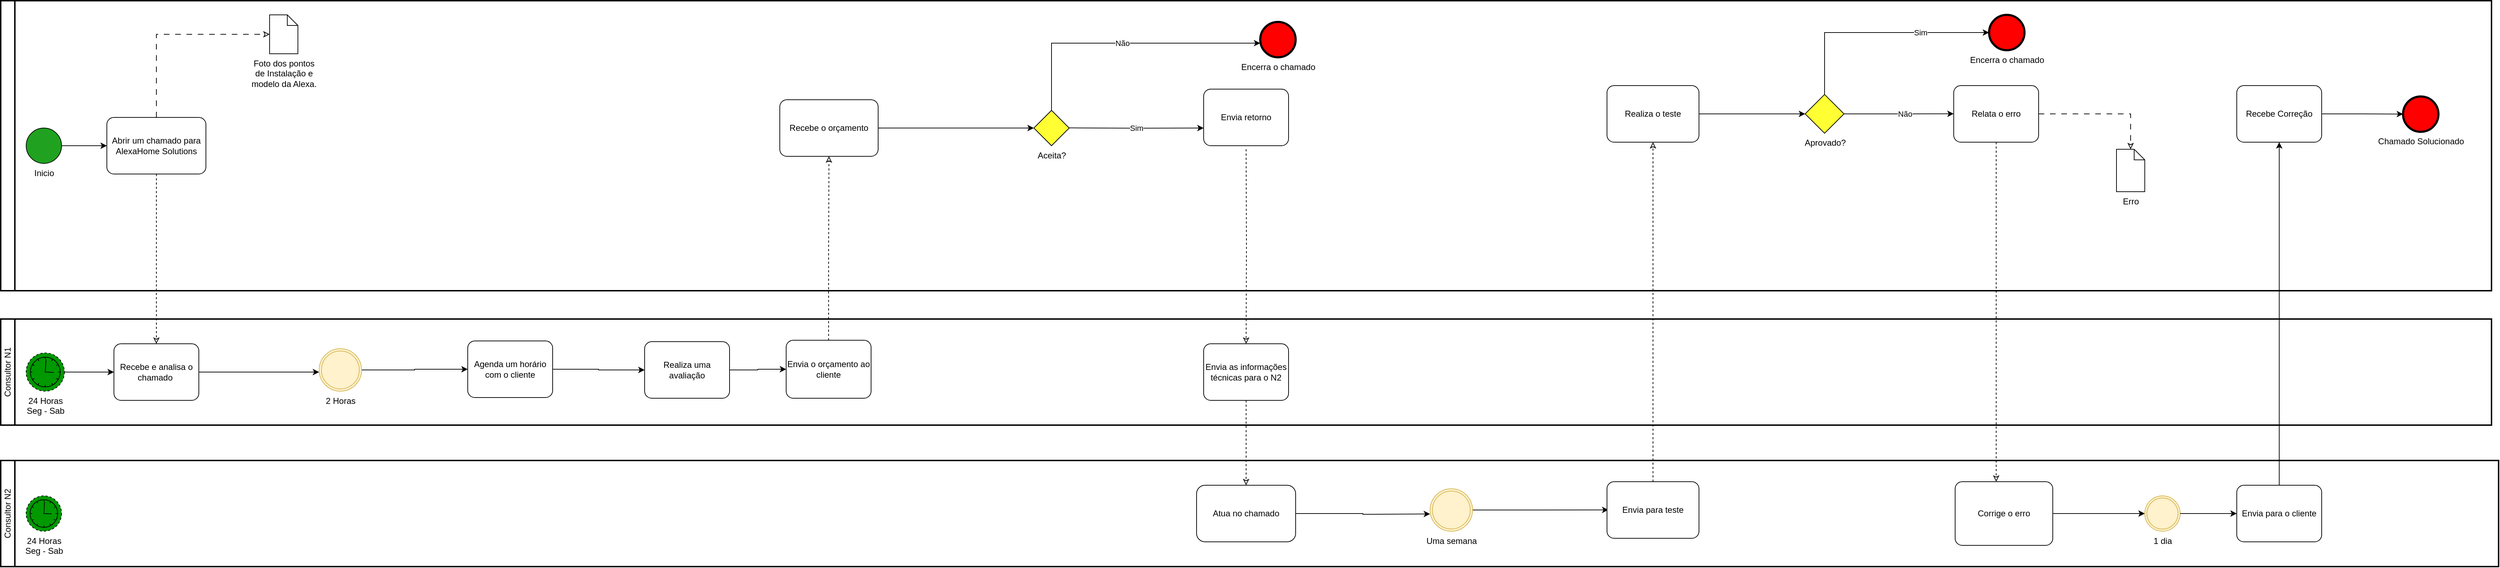 <mxfile version="21.7.1" type="github">
  <diagram id="dTEXwjI3zjgxpmwKODOj" name="Página-1">
    <mxGraphModel dx="2261" dy="782" grid="1" gridSize="10" guides="1" tooltips="1" connect="1" arrows="1" fold="1" page="1" pageScale="1" pageWidth="827" pageHeight="1169" math="0" shadow="0">
      <root>
        <mxCell id="0" />
        <mxCell id="1" parent="0" />
        <mxCell id="0OiSRy_ACkdwuXQ0FnYw-10" value="Consultor N1" style="swimlane;html=1;startSize=20;fontStyle=0;collapsible=0;horizontal=0;swimlaneLine=1;swimlaneFillColor=#ffffff;strokeWidth=2;whiteSpace=wrap;" parent="1" vertex="1">
          <mxGeometry y="470" width="3520" height="150" as="geometry" />
        </mxCell>
        <mxCell id="Pf0Sc6EP7SSTEtSXTeIy-9" style="edgeStyle=orthogonalEdgeStyle;rounded=0;orthogonalLoop=1;jettySize=auto;html=1;entryX=0;entryY=0.5;entryDx=0;entryDy=0;entryPerimeter=0;" parent="0OiSRy_ACkdwuXQ0FnYw-10" source="0OiSRy_ACkdwuXQ0FnYw-17" target="0OiSRy_ACkdwuXQ0FnYw-26" edge="1">
          <mxGeometry relative="1" as="geometry" />
        </mxCell>
        <mxCell id="0OiSRy_ACkdwuXQ0FnYw-17" value="24 Horas&lt;br&gt;Seg - Sab" style="points=[[0.145,0.145,0],[0.5,0,0],[0.855,0.145,0],[1,0.5,0],[0.855,0.855,0],[0.5,1,0],[0.145,0.855,0],[0,0.5,0]];shape=mxgraph.bpmn.event;html=1;verticalLabelPosition=bottom;labelBackgroundColor=#ffffff;verticalAlign=top;align=center;perimeter=ellipsePerimeter;outlineConnect=0;aspect=fixed;outline=eventNonint;symbol=timer;fillColor=#009900;strokeColor=#000000;" parent="0OiSRy_ACkdwuXQ0FnYw-10" vertex="1">
          <mxGeometry x="36" y="48" width="54" height="54" as="geometry" />
        </mxCell>
        <mxCell id="Pf0Sc6EP7SSTEtSXTeIy-8" style="edgeStyle=orthogonalEdgeStyle;rounded=0;orthogonalLoop=1;jettySize=auto;html=1;" parent="0OiSRy_ACkdwuXQ0FnYw-10" source="0OiSRy_ACkdwuXQ0FnYw-26" edge="1">
          <mxGeometry relative="1" as="geometry">
            <mxPoint x="450" y="75" as="targetPoint" />
          </mxGeometry>
        </mxCell>
        <mxCell id="0OiSRy_ACkdwuXQ0FnYw-26" value="Recebe e analisa o chamado&amp;nbsp;" style="points=[[0.25,0,0],[0.5,0,0],[0.75,0,0],[1,0.25,0],[1,0.5,0],[1,0.75,0],[0.75,1,0],[0.5,1,0],[0.25,1,0],[0,0.75,0],[0,0.5,0],[0,0.25,0]];shape=mxgraph.bpmn.task;whiteSpace=wrap;rectStyle=rounded;size=10;html=1;container=1;expand=0;collapsible=0;taskMarker=abstract;" parent="0OiSRy_ACkdwuXQ0FnYw-10" vertex="1">
          <mxGeometry x="160" y="35" width="120" height="80" as="geometry" />
        </mxCell>
        <mxCell id="0OiSRy_ACkdwuXQ0FnYw-31" style="edgeStyle=orthogonalEdgeStyle;rounded=0;orthogonalLoop=1;jettySize=auto;html=1;exitX=1;exitY=0.5;exitDx=0;exitDy=0;exitPerimeter=0;entryX=0;entryY=0.5;entryDx=0;entryDy=0;entryPerimeter=0;" parent="0OiSRy_ACkdwuXQ0FnYw-10" source="0OiSRy_ACkdwuXQ0FnYw-28" target="0OiSRy_ACkdwuXQ0FnYw-32" edge="1">
          <mxGeometry relative="1" as="geometry">
            <mxPoint x="576.0" y="76.862" as="targetPoint" />
          </mxGeometry>
        </mxCell>
        <mxCell id="0OiSRy_ACkdwuXQ0FnYw-28" value="Agenda um horário com o cliente" style="points=[[0.25,0,0],[0.5,0,0],[0.75,0,0],[1,0.25,0],[1,0.5,0],[1,0.75,0],[0.75,1,0],[0.5,1,0],[0.25,1,0],[0,0.75,0],[0,0.5,0],[0,0.25,0]];shape=mxgraph.bpmn.task;whiteSpace=wrap;rectStyle=rounded;size=10;html=1;container=1;expand=0;collapsible=0;taskMarker=abstract;" parent="0OiSRy_ACkdwuXQ0FnYw-10" vertex="1">
          <mxGeometry x="660" y="31" width="120" height="80" as="geometry" />
        </mxCell>
        <mxCell id="0OiSRy_ACkdwuXQ0FnYw-33" style="edgeStyle=orthogonalEdgeStyle;rounded=0;orthogonalLoop=1;jettySize=auto;html=1;exitX=1;exitY=0.5;exitDx=0;exitDy=0;exitPerimeter=0;entryX=0;entryY=0.5;entryDx=0;entryDy=0;entryPerimeter=0;" parent="0OiSRy_ACkdwuXQ0FnYw-10" source="0OiSRy_ACkdwuXQ0FnYw-32" target="0OiSRy_ACkdwuXQ0FnYw-34" edge="1">
          <mxGeometry relative="1" as="geometry">
            <mxPoint x="746" y="77.167" as="targetPoint" />
          </mxGeometry>
        </mxCell>
        <mxCell id="0OiSRy_ACkdwuXQ0FnYw-32" value="Realiza uma avaliação" style="points=[[0.25,0,0],[0.5,0,0],[0.75,0,0],[1,0.25,0],[1,0.5,0],[1,0.75,0],[0.75,1,0],[0.5,1,0],[0.25,1,0],[0,0.75,0],[0,0.5,0],[0,0.25,0]];shape=mxgraph.bpmn.task;whiteSpace=wrap;rectStyle=rounded;size=10;html=1;container=1;expand=0;collapsible=0;taskMarker=abstract;" parent="0OiSRy_ACkdwuXQ0FnYw-10" vertex="1">
          <mxGeometry x="910" y="32" width="120" height="80" as="geometry" />
        </mxCell>
        <mxCell id="0OiSRy_ACkdwuXQ0FnYw-34" value="Envia o orçamento ao cliente" style="points=[[0.25,0,0],[0.5,0,0],[0.75,0,0],[1,0.25,0],[1,0.5,0],[1,0.75,0],[0.75,1,0],[0.5,1,0],[0.25,1,0],[0,0.75,0],[0,0.5,0],[0,0.25,0]];shape=mxgraph.bpmn.task;whiteSpace=wrap;rectStyle=rounded;size=10;html=1;container=1;expand=0;collapsible=0;taskMarker=abstract;" parent="0OiSRy_ACkdwuXQ0FnYw-10" vertex="1">
          <mxGeometry x="1110" y="30" width="120" height="82" as="geometry" />
        </mxCell>
        <mxCell id="0OiSRy_ACkdwuXQ0FnYw-51" value="Envia as informações técnicas para o N2" style="points=[[0.25,0,0],[0.5,0,0],[0.75,0,0],[1,0.25,0],[1,0.5,0],[1,0.75,0],[0.75,1,0],[0.5,1,0],[0.25,1,0],[0,0.75,0],[0,0.5,0],[0,0.25,0]];shape=mxgraph.bpmn.task;whiteSpace=wrap;rectStyle=rounded;size=10;html=1;container=1;expand=0;collapsible=0;taskMarker=abstract;" parent="0OiSRy_ACkdwuXQ0FnYw-10" vertex="1">
          <mxGeometry x="1700" y="35" width="120" height="80" as="geometry" />
        </mxCell>
        <mxCell id="Pf0Sc6EP7SSTEtSXTeIy-10" style="edgeStyle=orthogonalEdgeStyle;rounded=0;orthogonalLoop=1;jettySize=auto;html=1;entryX=0;entryY=0.5;entryDx=0;entryDy=0;entryPerimeter=0;" parent="0OiSRy_ACkdwuXQ0FnYw-10" source="0OiSRy_ACkdwuXQ0FnYw-29" target="0OiSRy_ACkdwuXQ0FnYw-28" edge="1">
          <mxGeometry relative="1" as="geometry" />
        </mxCell>
        <mxCell id="0OiSRy_ACkdwuXQ0FnYw-29" value="2 Horas" style="points=[[0.145,0.145,0],[0.5,0,0],[0.855,0.145,0],[1,0.5,0],[0.855,0.855,0],[0.5,1,0],[0.145,0.855,0],[0,0.5,0]];shape=mxgraph.bpmn.event;html=1;verticalLabelPosition=bottom;labelBackgroundColor=#ffffff;verticalAlign=top;align=center;perimeter=ellipsePerimeter;outlineConnect=0;aspect=fixed;outline=throwing;symbol=general;fillColor=#fff2cc;strokeColor=#d6b656;" parent="0OiSRy_ACkdwuXQ0FnYw-10" vertex="1">
          <mxGeometry x="450" y="42" width="60" height="60" as="geometry" />
        </mxCell>
        <mxCell id="0OiSRy_ACkdwuXQ0FnYw-19" value="" style="swimlane;html=1;startSize=20;fontStyle=0;collapsible=0;horizontal=0;swimlaneLine=1;swimlaneFillColor=#ffffff;strokeWidth=2;whiteSpace=wrap;" parent="1" vertex="1">
          <mxGeometry y="20" width="3520" height="410" as="geometry" />
        </mxCell>
        <mxCell id="0OiSRy_ACkdwuXQ0FnYw-58" style="edgeStyle=orthogonalEdgeStyle;rounded=0;orthogonalLoop=1;jettySize=auto;html=1;exitX=1;exitY=0.5;exitDx=0;exitDy=0;exitPerimeter=0;" parent="0OiSRy_ACkdwuXQ0FnYw-19" source="0OiSRy_ACkdwuXQ0FnYw-20" edge="1">
          <mxGeometry relative="1" as="geometry">
            <mxPoint x="85.941" y="205.118" as="targetPoint" />
          </mxGeometry>
        </mxCell>
        <mxCell id="0OiSRy_ACkdwuXQ0FnYw-59" style="edgeStyle=orthogonalEdgeStyle;rounded=0;orthogonalLoop=1;jettySize=auto;html=1;exitX=1;exitY=0.5;exitDx=0;exitDy=0;exitPerimeter=0;entryX=0;entryY=0.5;entryDx=0;entryDy=0;entryPerimeter=0;" parent="0OiSRy_ACkdwuXQ0FnYw-19" source="0OiSRy_ACkdwuXQ0FnYw-20" target="0OiSRy_ACkdwuXQ0FnYw-22" edge="1">
          <mxGeometry relative="1" as="geometry" />
        </mxCell>
        <mxCell id="0OiSRy_ACkdwuXQ0FnYw-20" value="Inicio" style="points=[[0.145,0.145,0],[0.5,0,0],[0.855,0.145,0],[1,0.5,0],[0.855,0.855,0],[0.5,1,0],[0.145,0.855,0],[0,0.5,0]];shape=mxgraph.bpmn.event;html=1;verticalLabelPosition=bottom;labelBackgroundColor=#ffffff;verticalAlign=top;align=center;perimeter=ellipsePerimeter;outlineConnect=0;aspect=fixed;outline=standard;symbol=general;fillColor=#20a220;" parent="0OiSRy_ACkdwuXQ0FnYw-19" vertex="1">
          <mxGeometry x="36" y="180" width="50" height="50" as="geometry" />
        </mxCell>
        <mxCell id="0OiSRy_ACkdwuXQ0FnYw-25" style="edgeStyle=orthogonalEdgeStyle;rounded=0;orthogonalLoop=1;jettySize=auto;html=1;exitX=0.5;exitY=1;exitDx=0;exitDy=0;exitPerimeter=0;dashed=1;" parent="0OiSRy_ACkdwuXQ0FnYw-19" source="0OiSRy_ACkdwuXQ0FnYw-22" edge="1">
          <mxGeometry relative="1" as="geometry">
            <mxPoint x="206" y="170" as="targetPoint" />
            <Array as="points">
              <mxPoint x="186" y="170" />
            </Array>
          </mxGeometry>
        </mxCell>
        <mxCell id="Pf0Sc6EP7SSTEtSXTeIy-1" style="edgeStyle=orthogonalEdgeStyle;rounded=0;orthogonalLoop=1;jettySize=auto;html=1;exitX=0.5;exitY=0;exitDx=0;exitDy=0;exitPerimeter=0;entryX=0;entryY=0.5;entryDx=0;entryDy=0;entryPerimeter=0;endArrow=classic;endFill=0;dashed=1;dashPattern=8 8;" parent="0OiSRy_ACkdwuXQ0FnYw-19" source="0OiSRy_ACkdwuXQ0FnYw-22" target="0OiSRy_ACkdwuXQ0FnYw-24" edge="1">
          <mxGeometry relative="1" as="geometry" />
        </mxCell>
        <mxCell id="0OiSRy_ACkdwuXQ0FnYw-22" value="Abrir um chamado para AlexaHome Solutions" style="points=[[0.25,0,0],[0.5,0,0],[0.75,0,0],[1,0.25,0],[1,0.5,0],[1,0.75,0],[0.75,1,0],[0.5,1,0],[0.25,1,0],[0,0.75,0],[0,0.5,0],[0,0.25,0]];shape=mxgraph.bpmn.task;whiteSpace=wrap;rectStyle=rounded;size=10;html=1;container=1;expand=0;collapsible=0;taskMarker=abstract;" parent="0OiSRy_ACkdwuXQ0FnYw-19" vertex="1">
          <mxGeometry x="150" y="165" width="140" height="80" as="geometry" />
        </mxCell>
        <mxCell id="0OiSRy_ACkdwuXQ0FnYw-24" value="Foto dos pontos&lt;br&gt;de Instalação e&lt;br&gt;modelo da Alexa." style="shape=mxgraph.bpmn.data;labelPosition=center;verticalLabelPosition=bottom;align=center;verticalAlign=top;size=15;html=1;" parent="0OiSRy_ACkdwuXQ0FnYw-19" vertex="1">
          <mxGeometry x="380" y="20" width="40" height="55" as="geometry" />
        </mxCell>
        <mxCell id="Pf0Sc6EP7SSTEtSXTeIy-13" style="edgeStyle=orthogonalEdgeStyle;rounded=0;orthogonalLoop=1;jettySize=auto;html=1;" parent="0OiSRy_ACkdwuXQ0FnYw-19" source="0OiSRy_ACkdwuXQ0FnYw-36" edge="1">
          <mxGeometry relative="1" as="geometry">
            <mxPoint x="1460" y="180.0" as="targetPoint" />
          </mxGeometry>
        </mxCell>
        <mxCell id="0OiSRy_ACkdwuXQ0FnYw-36" value="Recebe o orçamento" style="points=[[0.25,0,0],[0.5,0,0],[0.75,0,0],[1,0.25,0],[1,0.5,0],[1,0.75,0],[0.75,1,0],[0.5,1,0],[0.25,1,0],[0,0.75,0],[0,0.5,0],[0,0.25,0]];shape=mxgraph.bpmn.task;whiteSpace=wrap;rectStyle=rounded;size=10;html=1;container=1;expand=0;collapsible=0;taskMarker=abstract;" parent="0OiSRy_ACkdwuXQ0FnYw-19" vertex="1">
          <mxGeometry x="1101" y="140" width="139" height="80" as="geometry" />
        </mxCell>
        <mxCell id="0OiSRy_ACkdwuXQ0FnYw-44" value="Sim" style="edgeStyle=orthogonalEdgeStyle;rounded=0;orthogonalLoop=1;jettySize=auto;html=1;exitX=1;exitY=0.5;exitDx=0;exitDy=0;exitPerimeter=0;" parent="0OiSRy_ACkdwuXQ0FnYw-19" edge="1">
          <mxGeometry relative="1" as="geometry">
            <mxPoint x="1700" y="180.0" as="targetPoint" />
            <mxPoint x="1510.0" y="179.75" as="sourcePoint" />
          </mxGeometry>
        </mxCell>
        <mxCell id="Pf0Sc6EP7SSTEtSXTeIy-15" value="Não" style="edgeStyle=orthogonalEdgeStyle;rounded=0;orthogonalLoop=1;jettySize=auto;html=1;" parent="0OiSRy_ACkdwuXQ0FnYw-19" source="0OiSRy_ACkdwuXQ0FnYw-41" edge="1">
          <mxGeometry relative="1" as="geometry">
            <mxPoint x="1780" y="60" as="targetPoint" />
            <Array as="points">
              <mxPoint x="1485" y="60" />
            </Array>
          </mxGeometry>
        </mxCell>
        <mxCell id="0OiSRy_ACkdwuXQ0FnYw-41" value="Aceita?" style="points=[[0.25,0.25,0],[0.5,0,0],[0.75,0.25,0],[1,0.5,0],[0.75,0.75,0],[0.5,1,0],[0.25,0.75,0],[0,0.5,0]];shape=mxgraph.bpmn.gateway2;html=1;verticalLabelPosition=bottom;labelBackgroundColor=#ffffff;verticalAlign=top;align=center;perimeter=rhombusPerimeter;outlineConnect=0;outline=none;symbol=none;fillColor=#FFFF33;" parent="0OiSRy_ACkdwuXQ0FnYw-19" vertex="1">
          <mxGeometry x="1460" y="155" width="50" height="50" as="geometry" />
        </mxCell>
        <mxCell id="0OiSRy_ACkdwuXQ0FnYw-45" value="Encerra o chamado" style="points=[[0.145,0.145,0],[0.5,0,0],[0.855,0.145,0],[1,0.5,0],[0.855,0.855,0],[0.5,1,0],[0.145,0.855,0],[0,0.5,0]];shape=mxgraph.bpmn.event;html=1;verticalLabelPosition=bottom;labelBackgroundColor=#ffffff;verticalAlign=top;align=center;perimeter=ellipsePerimeter;outlineConnect=0;aspect=fixed;outline=end;symbol=terminate2;fillColor=#FF0000;" parent="0OiSRy_ACkdwuXQ0FnYw-19" vertex="1">
          <mxGeometry x="1780" y="30" width="50" height="50" as="geometry" />
        </mxCell>
        <mxCell id="Pf0Sc6EP7SSTEtSXTeIy-36" value="Realiza o teste" style="points=[[0.25,0,0],[0.5,0,0],[0.75,0,0],[1,0.25,0],[1,0.5,0],[1,0.75,0],[0.75,1,0],[0.5,1,0],[0.25,1,0],[0,0.75,0],[0,0.5,0],[0,0.25,0]];shape=mxgraph.bpmn.task;whiteSpace=wrap;rectStyle=rounded;size=10;html=1;container=1;expand=0;collapsible=0;taskMarker=abstract;" parent="0OiSRy_ACkdwuXQ0FnYw-19" vertex="1">
          <mxGeometry x="2270" y="120" width="130" height="80" as="geometry" />
        </mxCell>
        <mxCell id="Pf0Sc6EP7SSTEtSXTeIy-37" value="Envia retorno" style="points=[[0.25,0,0],[0.5,0,0],[0.75,0,0],[1,0.25,0],[1,0.5,0],[1,0.75,0],[0.75,1,0],[0.5,1,0],[0.25,1,0],[0,0.75,0],[0,0.5,0],[0,0.25,0]];shape=mxgraph.bpmn.task;whiteSpace=wrap;rectStyle=rounded;size=10;html=1;container=1;expand=0;collapsible=0;taskMarker=abstract;" parent="0OiSRy_ACkdwuXQ0FnYw-19" vertex="1">
          <mxGeometry x="1700" y="125" width="120" height="80" as="geometry" />
        </mxCell>
        <mxCell id="Pf0Sc6EP7SSTEtSXTeIy-40" style="edgeStyle=orthogonalEdgeStyle;rounded=0;orthogonalLoop=1;jettySize=auto;html=1;entryX=0;entryY=0.5;entryDx=0;entryDy=0;entryPerimeter=0;" parent="0OiSRy_ACkdwuXQ0FnYw-19" source="Pf0Sc6EP7SSTEtSXTeIy-39" target="Pf0Sc6EP7SSTEtSXTeIy-43" edge="1">
          <mxGeometry relative="1" as="geometry">
            <mxPoint x="2760" y="80" as="targetPoint" />
            <Array as="points">
              <mxPoint x="2577" y="45" />
            </Array>
          </mxGeometry>
        </mxCell>
        <mxCell id="Pf0Sc6EP7SSTEtSXTeIy-41" value="Sim" style="edgeLabel;html=1;align=center;verticalAlign=middle;resizable=0;points=[];" parent="Pf0Sc6EP7SSTEtSXTeIy-40" vertex="1" connectable="0">
          <mxGeometry x="0.39" relative="1" as="geometry">
            <mxPoint as="offset" />
          </mxGeometry>
        </mxCell>
        <mxCell id="Pf0Sc6EP7SSTEtSXTeIy-48" style="edgeStyle=orthogonalEdgeStyle;rounded=0;orthogonalLoop=1;jettySize=auto;html=1;exitX=1;exitY=0.5;exitDx=0;exitDy=0;exitPerimeter=0;" parent="0OiSRy_ACkdwuXQ0FnYw-19" source="Pf0Sc6EP7SSTEtSXTeIy-39" edge="1">
          <mxGeometry relative="1" as="geometry">
            <mxPoint x="2760" y="159.857" as="targetPoint" />
          </mxGeometry>
        </mxCell>
        <mxCell id="Pf0Sc6EP7SSTEtSXTeIy-49" value="Não" style="edgeLabel;html=1;align=center;verticalAlign=middle;resizable=0;points=[];" parent="Pf0Sc6EP7SSTEtSXTeIy-48" vertex="1" connectable="0">
          <mxGeometry x="0.104" y="1" relative="1" as="geometry">
            <mxPoint as="offset" />
          </mxGeometry>
        </mxCell>
        <mxCell id="Pf0Sc6EP7SSTEtSXTeIy-39" value="Aprovado?" style="points=[[0.25,0.25,0],[0.5,0,0],[0.75,0.25,0],[1,0.5,0],[0.75,0.75,0],[0.5,1,0],[0.25,0.75,0],[0,0.5,0]];shape=mxgraph.bpmn.gateway2;html=1;verticalLabelPosition=bottom;labelBackgroundColor=#ffffff;verticalAlign=top;align=center;perimeter=rhombusPerimeter;outlineConnect=0;outline=none;symbol=none;fillColor=#FFFF33;" parent="0OiSRy_ACkdwuXQ0FnYw-19" vertex="1">
          <mxGeometry x="2550" y="132.57" width="55" height="54.86" as="geometry" />
        </mxCell>
        <mxCell id="Pf0Sc6EP7SSTEtSXTeIy-38" style="edgeStyle=orthogonalEdgeStyle;rounded=0;orthogonalLoop=1;jettySize=auto;html=1;exitX=1;exitY=0.5;exitDx=0;exitDy=0;exitPerimeter=0;" parent="0OiSRy_ACkdwuXQ0FnYw-19" source="Pf0Sc6EP7SSTEtSXTeIy-36" target="Pf0Sc6EP7SSTEtSXTeIy-39" edge="1">
          <mxGeometry relative="1" as="geometry">
            <mxPoint x="2570" y="159.857" as="targetPoint" />
          </mxGeometry>
        </mxCell>
        <mxCell id="Pf0Sc6EP7SSTEtSXTeIy-43" value="Encerra o chamado" style="points=[[0.145,0.145,0],[0.5,0,0],[0.855,0.145,0],[1,0.5,0],[0.855,0.855,0],[0.5,1,0],[0.145,0.855,0],[0,0.5,0]];shape=mxgraph.bpmn.event;html=1;verticalLabelPosition=bottom;labelBackgroundColor=#ffffff;verticalAlign=top;align=center;perimeter=ellipsePerimeter;outlineConnect=0;aspect=fixed;outline=end;symbol=terminate2;fillColor=#FF0000;" parent="0OiSRy_ACkdwuXQ0FnYw-19" vertex="1">
          <mxGeometry x="2810" y="20" width="50" height="50" as="geometry" />
        </mxCell>
        <mxCell id="Pf0Sc6EP7SSTEtSXTeIy-60" style="edgeStyle=orthogonalEdgeStyle;rounded=0;orthogonalLoop=1;jettySize=auto;html=1;exitX=1;exitY=0.5;exitDx=0;exitDy=0;exitPerimeter=0;dashed=1;dashPattern=8 8;endArrow=classic;endFill=0;" parent="0OiSRy_ACkdwuXQ0FnYw-19" source="Pf0Sc6EP7SSTEtSXTeIy-50" target="Pf0Sc6EP7SSTEtSXTeIy-59" edge="1">
          <mxGeometry relative="1" as="geometry" />
        </mxCell>
        <mxCell id="Pf0Sc6EP7SSTEtSXTeIy-50" value="Relata o erro" style="points=[[0.25,0,0],[0.5,0,0],[0.75,0,0],[1,0.25,0],[1,0.5,0],[1,0.75,0],[0.75,1,0],[0.5,1,0],[0.25,1,0],[0,0.75,0],[0,0.5,0],[0,0.25,0]];shape=mxgraph.bpmn.task;whiteSpace=wrap;rectStyle=rounded;size=10;html=1;container=1;expand=0;collapsible=0;taskMarker=abstract;" parent="0OiSRy_ACkdwuXQ0FnYw-19" vertex="1">
          <mxGeometry x="2760" y="120" width="120" height="80" as="geometry" />
        </mxCell>
        <mxCell id="Pf0Sc6EP7SSTEtSXTeIy-59" value="Erro" style="shape=mxgraph.bpmn.data;labelPosition=center;verticalLabelPosition=bottom;align=center;verticalAlign=top;size=15;html=1;" parent="0OiSRy_ACkdwuXQ0FnYw-19" vertex="1">
          <mxGeometry x="2990" y="210" width="40" height="60" as="geometry" />
        </mxCell>
        <mxCell id="Pf0Sc6EP7SSTEtSXTeIy-65" value="Recebe Correção" style="points=[[0.25,0,0],[0.5,0,0],[0.75,0,0],[1,0.25,0],[1,0.5,0],[1,0.75,0],[0.75,1,0],[0.5,1,0],[0.25,1,0],[0,0.75,0],[0,0.5,0],[0,0.25,0]];shape=mxgraph.bpmn.task;whiteSpace=wrap;rectStyle=rounded;size=10;html=1;container=1;expand=0;collapsible=0;taskMarker=abstract;" parent="0OiSRy_ACkdwuXQ0FnYw-19" vertex="1">
          <mxGeometry x="3159.997" y="120" width="120" height="80" as="geometry" />
        </mxCell>
        <mxCell id="0OiSRy_ACkdwuXQ0FnYw-16" value="Consultor N2" style="swimlane;html=1;startSize=20;fontStyle=0;collapsible=0;horizontal=0;swimlaneLine=1;swimlaneFillColor=#ffffff;strokeWidth=2;whiteSpace=wrap;strokeColor=#000000;" parent="1" vertex="1">
          <mxGeometry y="670" width="3530" height="150" as="geometry" />
        </mxCell>
        <mxCell id="0OiSRy_ACkdwuXQ0FnYw-18" value="24 Horas&lt;br&gt;Seg - Sab" style="points=[[0.145,0.145,0],[0.5,0,0],[0.855,0.145,0],[1,0.5,0],[0.855,0.855,0],[0.5,1,0],[0.145,0.855,0],[0,0.5,0]];shape=mxgraph.bpmn.event;html=1;verticalLabelPosition=bottom;labelBackgroundColor=#ffffff;verticalAlign=top;align=center;perimeter=ellipsePerimeter;outlineConnect=0;aspect=fixed;outline=eventNonint;symbol=timer;fillColor=#009900;" parent="0OiSRy_ACkdwuXQ0FnYw-16" vertex="1">
          <mxGeometry x="36" y="50" width="50" height="50" as="geometry" />
        </mxCell>
        <mxCell id="Pf0Sc6EP7SSTEtSXTeIy-31" style="edgeStyle=orthogonalEdgeStyle;rounded=0;orthogonalLoop=1;jettySize=auto;html=1;exitX=1;exitY=0.5;exitDx=0;exitDy=0;" parent="0OiSRy_ACkdwuXQ0FnYw-16" source="Pf0Sc6EP7SSTEtSXTeIy-20" edge="1">
          <mxGeometry relative="1" as="geometry">
            <mxPoint x="2020" y="75.571" as="targetPoint" />
          </mxGeometry>
        </mxCell>
        <mxCell id="Pf0Sc6EP7SSTEtSXTeIy-20" value="Atua no chamado" style="rounded=1;whiteSpace=wrap;html=1;" parent="0OiSRy_ACkdwuXQ0FnYw-16" vertex="1">
          <mxGeometry x="1690" y="35" width="140" height="80" as="geometry" />
        </mxCell>
        <mxCell id="Pf0Sc6EP7SSTEtSXTeIy-34" style="edgeStyle=orthogonalEdgeStyle;rounded=0;orthogonalLoop=1;jettySize=auto;html=1;exitX=1;exitY=0.5;exitDx=0;exitDy=0;exitPerimeter=0;" parent="0OiSRy_ACkdwuXQ0FnYw-16" source="Pf0Sc6EP7SSTEtSXTeIy-24" edge="1">
          <mxGeometry relative="1" as="geometry">
            <mxPoint x="2272" y="69.857" as="targetPoint" />
          </mxGeometry>
        </mxCell>
        <mxCell id="Pf0Sc6EP7SSTEtSXTeIy-24" value="Uma semana" style="points=[[0.145,0.145,0],[0.5,0,0],[0.855,0.145,0],[1,0.5,0],[0.855,0.855,0],[0.5,1,0],[0.145,0.855,0],[0,0.5,0]];shape=mxgraph.bpmn.event;html=1;verticalLabelPosition=bottom;labelBackgroundColor=#ffffff;verticalAlign=top;align=center;perimeter=ellipsePerimeter;outlineConnect=0;aspect=fixed;outline=throwing;symbol=general;fillColor=#fff2cc;strokeColor=#d6b656;" parent="0OiSRy_ACkdwuXQ0FnYw-16" vertex="1">
          <mxGeometry x="2020" y="40" width="60" height="60" as="geometry" />
        </mxCell>
        <mxCell id="Pf0Sc6EP7SSTEtSXTeIy-27" value="Envia para teste" style="points=[[0.25,0,0],[0.5,0,0],[0.75,0,0],[1,0.25,0],[1,0.5,0],[1,0.75,0],[0.75,1,0],[0.5,1,0],[0.25,1,0],[0,0.75,0],[0,0.5,0],[0,0.25,0]];shape=mxgraph.bpmn.task;whiteSpace=wrap;rectStyle=rounded;size=10;html=1;container=1;expand=0;collapsible=0;taskMarker=abstract;" parent="0OiSRy_ACkdwuXQ0FnYw-16" vertex="1">
          <mxGeometry x="2270" y="30" width="130" height="80" as="geometry" />
        </mxCell>
        <mxCell id="Pf0Sc6EP7SSTEtSXTeIy-52" value="Corrige o erro" style="points=[[0.25,0,0],[0.5,0,0],[0.75,0,0],[1,0.25,0],[1,0.5,0],[1,0.75,0],[0.75,1,0],[0.5,1,0],[0.25,1,0],[0,0.75,0],[0,0.5,0],[0,0.25,0]];shape=mxgraph.bpmn.task;whiteSpace=wrap;rectStyle=rounded;size=10;html=1;container=1;expand=0;collapsible=0;taskMarker=abstract;" parent="0OiSRy_ACkdwuXQ0FnYw-16" vertex="1">
          <mxGeometry x="2762" y="30" width="138" height="90" as="geometry" />
        </mxCell>
        <mxCell id="Pf0Sc6EP7SSTEtSXTeIy-57" value="Envia para o cliente" style="points=[[0.25,0,0],[0.5,0,0],[0.75,0,0],[1,0.25,0],[1,0.5,0],[1,0.75,0],[0.75,1,0],[0.5,1,0],[0.25,1,0],[0,0.75,0],[0,0.5,0],[0,0.25,0]];shape=mxgraph.bpmn.task;whiteSpace=wrap;rectStyle=rounded;size=10;html=1;container=1;expand=0;collapsible=0;taskMarker=abstract;" parent="0OiSRy_ACkdwuXQ0FnYw-16" vertex="1">
          <mxGeometry x="3160" y="35.001" width="120" height="80" as="geometry" />
        </mxCell>
        <mxCell id="Pf0Sc6EP7SSTEtSXTeIy-55" value="1 dia" style="points=[[0.145,0.145,0],[0.5,0,0],[0.855,0.145,0],[1,0.5,0],[0.855,0.855,0],[0.5,1,0],[0.145,0.855,0],[0,0.5,0]];shape=mxgraph.bpmn.event;html=1;verticalLabelPosition=bottom;labelBackgroundColor=#ffffff;verticalAlign=top;align=center;perimeter=ellipsePerimeter;outlineConnect=0;aspect=fixed;outline=throwing;symbol=general;fillColor=#fff2cc;strokeColor=#d6b656;" parent="0OiSRy_ACkdwuXQ0FnYw-16" vertex="1">
          <mxGeometry x="3030" y="50.001" width="50" height="50" as="geometry" />
        </mxCell>
        <mxCell id="Pf0Sc6EP7SSTEtSXTeIy-54" style="edgeStyle=orthogonalEdgeStyle;rounded=0;orthogonalLoop=1;jettySize=auto;html=1;exitX=1;exitY=0.5;exitDx=0;exitDy=0;exitPerimeter=0;" parent="0OiSRy_ACkdwuXQ0FnYw-16" source="Pf0Sc6EP7SSTEtSXTeIy-52" target="Pf0Sc6EP7SSTEtSXTeIy-55" edge="1">
          <mxGeometry relative="1" as="geometry">
            <mxPoint x="2980" y="75.571" as="targetPoint" />
          </mxGeometry>
        </mxCell>
        <mxCell id="Pf0Sc6EP7SSTEtSXTeIy-56" style="edgeStyle=orthogonalEdgeStyle;rounded=0;orthogonalLoop=1;jettySize=auto;html=1;exitX=1;exitY=0.5;exitDx=0;exitDy=0;exitPerimeter=0;" parent="0OiSRy_ACkdwuXQ0FnYw-16" source="Pf0Sc6EP7SSTEtSXTeIy-55" target="Pf0Sc6EP7SSTEtSXTeIy-57" edge="1">
          <mxGeometry relative="1" as="geometry">
            <mxPoint x="3070" y="75.571" as="targetPoint" />
          </mxGeometry>
        </mxCell>
        <mxCell id="Pf0Sc6EP7SSTEtSXTeIy-7" style="edgeStyle=orthogonalEdgeStyle;rounded=0;orthogonalLoop=1;jettySize=auto;html=1;entryX=0.5;entryY=0;entryDx=0;entryDy=0;entryPerimeter=0;dashed=1;endArrow=classic;endFill=0;" parent="1" source="0OiSRy_ACkdwuXQ0FnYw-22" target="0OiSRy_ACkdwuXQ0FnYw-26" edge="1">
          <mxGeometry relative="1" as="geometry" />
        </mxCell>
        <mxCell id="Pf0Sc6EP7SSTEtSXTeIy-12" style="edgeStyle=orthogonalEdgeStyle;rounded=0;orthogonalLoop=1;jettySize=auto;html=1;entryX=0.5;entryY=1;entryDx=0;entryDy=0;entryPerimeter=0;dashed=1;endArrow=classic;endFill=0;" parent="1" source="0OiSRy_ACkdwuXQ0FnYw-34" target="0OiSRy_ACkdwuXQ0FnYw-36" edge="1">
          <mxGeometry relative="1" as="geometry" />
        </mxCell>
        <mxCell id="Pf0Sc6EP7SSTEtSXTeIy-17" style="edgeStyle=orthogonalEdgeStyle;rounded=0;orthogonalLoop=1;jettySize=auto;html=1;entryX=0.5;entryY=0;entryDx=0;entryDy=0;entryPerimeter=0;dashed=1;endArrow=classic;endFill=0;" parent="1" target="0OiSRy_ACkdwuXQ0FnYw-51" edge="1">
          <mxGeometry relative="1" as="geometry">
            <mxPoint x="1760" y="230.0" as="sourcePoint" />
          </mxGeometry>
        </mxCell>
        <mxCell id="Pf0Sc6EP7SSTEtSXTeIy-30" style="edgeStyle=orthogonalEdgeStyle;rounded=0;orthogonalLoop=1;jettySize=auto;html=1;exitX=0.5;exitY=1;exitDx=0;exitDy=0;exitPerimeter=0;entryX=0.5;entryY=0;entryDx=0;entryDy=0;dashed=1;endArrow=classic;endFill=0;" parent="1" source="0OiSRy_ACkdwuXQ0FnYw-51" target="Pf0Sc6EP7SSTEtSXTeIy-20" edge="1">
          <mxGeometry relative="1" as="geometry" />
        </mxCell>
        <mxCell id="Pf0Sc6EP7SSTEtSXTeIy-35" style="edgeStyle=orthogonalEdgeStyle;rounded=0;orthogonalLoop=1;jettySize=auto;html=1;exitX=0.5;exitY=0;exitDx=0;exitDy=0;exitPerimeter=0;dashed=1;endArrow=classic;endFill=0;entryX=0.5;entryY=1;entryDx=0;entryDy=0;entryPerimeter=0;" parent="1" source="Pf0Sc6EP7SSTEtSXTeIy-27" target="Pf0Sc6EP7SSTEtSXTeIy-36" edge="1">
          <mxGeometry relative="1" as="geometry">
            <mxPoint x="2335" y="240" as="targetPoint" />
          </mxGeometry>
        </mxCell>
        <mxCell id="Pf0Sc6EP7SSTEtSXTeIy-53" style="edgeStyle=orthogonalEdgeStyle;rounded=0;orthogonalLoop=1;jettySize=auto;html=1;exitX=0.5;exitY=1;exitDx=0;exitDy=0;exitPerimeter=0;dashed=1;endArrow=classic;endFill=0;" parent="1" source="Pf0Sc6EP7SSTEtSXTeIy-50" target="Pf0Sc6EP7SSTEtSXTeIy-52" edge="1">
          <mxGeometry relative="1" as="geometry">
            <Array as="points">
              <mxPoint x="2820" y="590" />
              <mxPoint x="2820" y="590" />
            </Array>
          </mxGeometry>
        </mxCell>
        <mxCell id="Pf0Sc6EP7SSTEtSXTeIy-64" style="edgeStyle=orthogonalEdgeStyle;rounded=0;orthogonalLoop=1;jettySize=auto;html=1;exitX=0.5;exitY=0;exitDx=0;exitDy=0;exitPerimeter=0;" parent="1" source="Pf0Sc6EP7SSTEtSXTeIy-57" target="Pf0Sc6EP7SSTEtSXTeIy-65" edge="1">
          <mxGeometry relative="1" as="geometry">
            <mxPoint x="3219.667" y="240" as="targetPoint" />
          </mxGeometry>
        </mxCell>
        <mxCell id="Pf0Sc6EP7SSTEtSXTeIy-67" value="Chamado Solucionado" style="points=[[0.145,0.145,0],[0.5,0,0],[0.855,0.145,0],[1,0.5,0],[0.855,0.855,0],[0.5,1,0],[0.145,0.855,0],[0,0.5,0]];shape=mxgraph.bpmn.event;html=1;verticalLabelPosition=bottom;labelBackgroundColor=#ffffff;verticalAlign=top;align=center;perimeter=ellipsePerimeter;outlineConnect=0;aspect=fixed;outline=end;symbol=terminate2;fillColor=#FF0000;" parent="1" vertex="1">
          <mxGeometry x="3395" y="155.333" width="50" height="50" as="geometry" />
        </mxCell>
        <mxCell id="Pf0Sc6EP7SSTEtSXTeIy-66" style="edgeStyle=orthogonalEdgeStyle;rounded=0;orthogonalLoop=1;jettySize=auto;html=1;exitX=1;exitY=0.5;exitDx=0;exitDy=0;exitPerimeter=0;" parent="1" source="Pf0Sc6EP7SSTEtSXTeIy-65" target="Pf0Sc6EP7SSTEtSXTeIy-67" edge="1">
          <mxGeometry relative="1" as="geometry">
            <mxPoint x="3420" y="180.333" as="targetPoint" />
          </mxGeometry>
        </mxCell>
      </root>
    </mxGraphModel>
  </diagram>
</mxfile>
